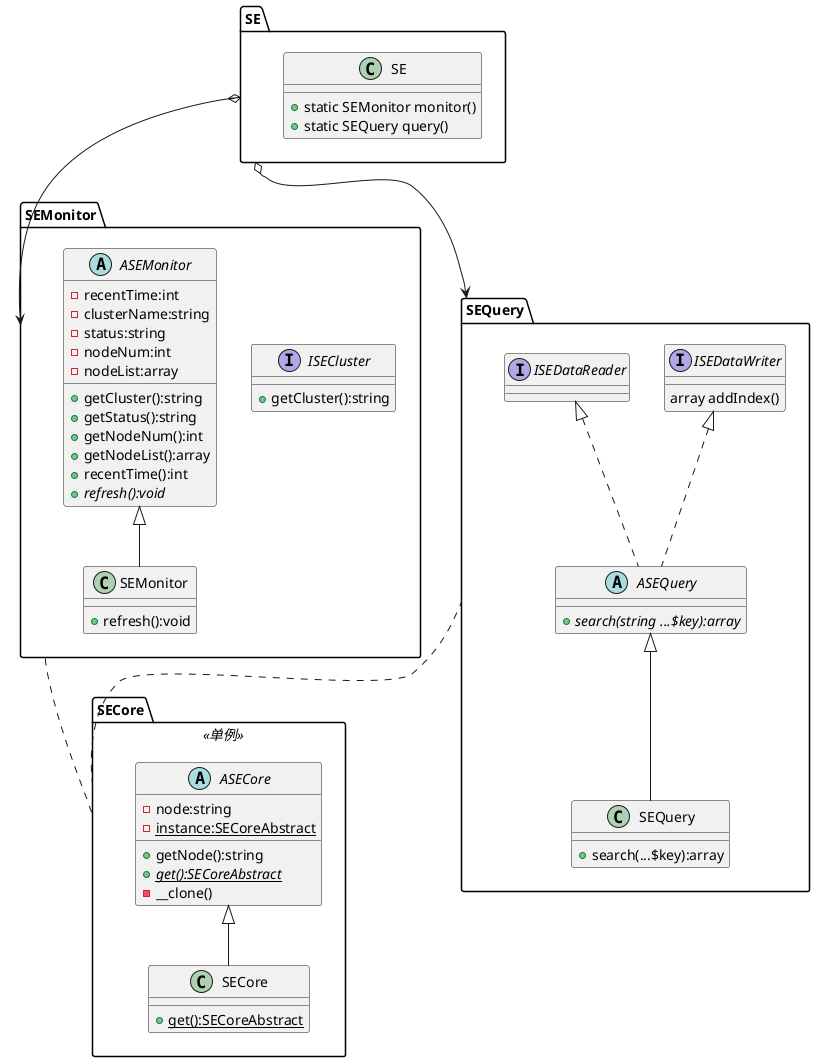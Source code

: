 @startuml

'核心类
package SECore <<单例>>{

    '
    abstract class ASECore {

    - node:string
    - {static}instance:SECoreAbstract
    + getNode():string
    + {static}{abstract}get():SECoreAbstract
    '防止单例克隆
    - __clone()
    }

    class SECore extends ASECore {

    + {static}get():SECoreAbstract
    }
}
'*************************************************************************
'监测类
package SEMonitor {

    interface ISECluster {
        + getCluster():string

    }

    abstract class ASEMonitor {
        - recentTime:int
        '集群相关
        - clusterName:string
        - status:string
        - nodeNum:int
        '节点相关
        - nodeList:array
        + getCluster():string
        + getStatus():string
        + getNodeNum():int
        + getNodeList():array
        + recentTime():int
        + {abstract}refresh():void
    }

    class SEMonitor extends ASEMonitor {
    + refresh():void
    }
}
'*************************************************************************

'请求类
package SEQuery {

    interface ISEDataWriter {

        array addIndex()
    }

    abstract class ASEQuery implements ISEDataWriter, ISEDataReader {
    '普通查询 多关键词
    + {abstract}search(string ...$key):array
    }

    class SEQuery extends ASEQuery {
    + search(...$key):array
    }
}
'*************************************************************************
'管理
package SE {

    class SE {
    + static SEMonitor monitor()
    + static SEQuery query()
    }
}
'*************************************************************************

'依赖关系
SEMonitor ... SECore
SEQuery ... SECore

'包含关系

SE o--> SEMonitor
SE o--> SEQuery

@enduml